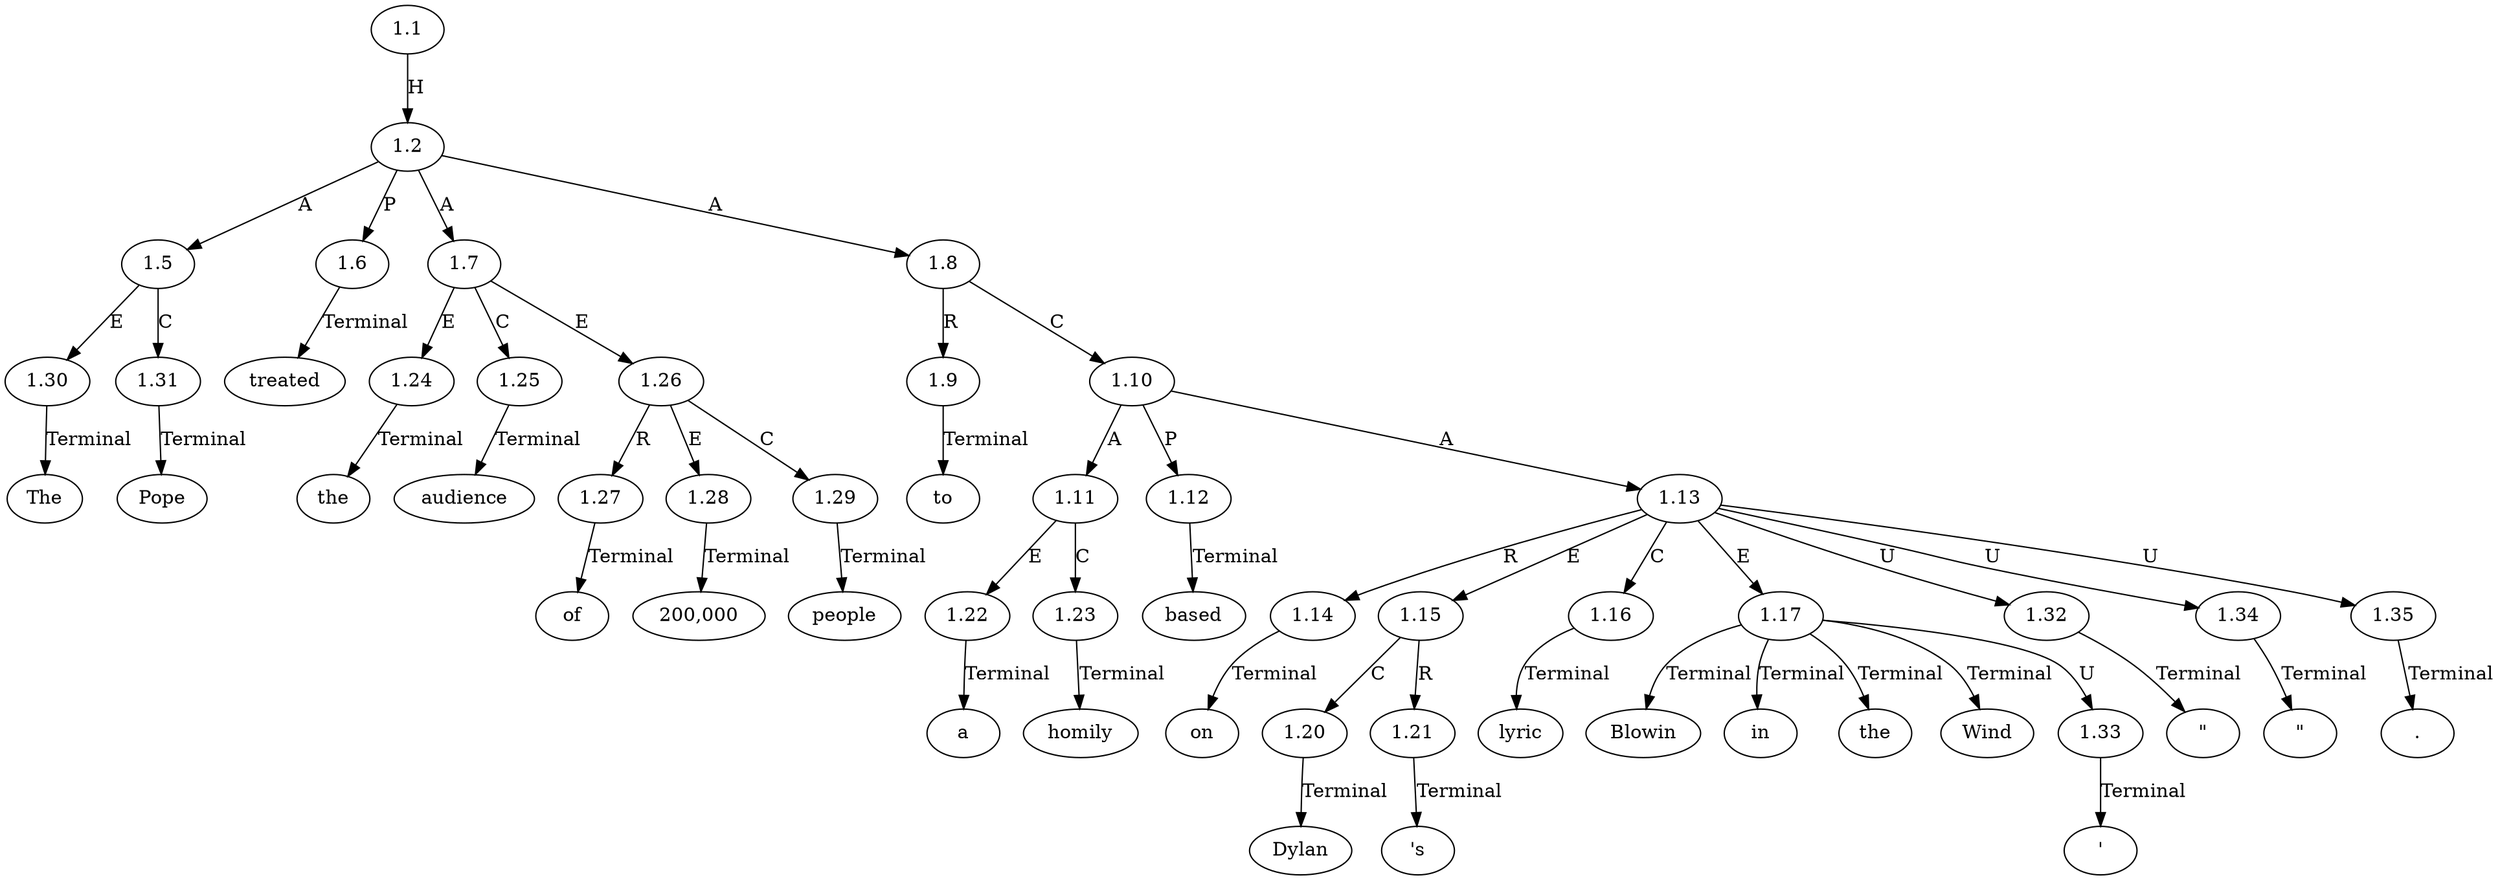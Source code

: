 // Graph
digraph {
	0.1 [label=The ordering=out]
	0.10 [label=a ordering=out]
	0.11 [label=homily ordering=out]
	0.12 [label=based ordering=out]
	0.13 [label=on ordering=out]
	0.14 [label=Dylan ordering=out]
	0.15 [label="'s" ordering=out]
	0.16 [label=lyric ordering=out]
	0.17 [label="\"" ordering=out]
	0.18 [label=Blowin ordering=out]
	0.19 [label="'" ordering=out]
	0.2 [label=Pope ordering=out]
	0.20 [label=in ordering=out]
	0.21 [label=the ordering=out]
	0.22 [label=Wind ordering=out]
	0.23 [label="\"" ordering=out]
	0.24 [label="." ordering=out]
	0.3 [label=treated ordering=out]
	0.4 [label=the ordering=out]
	0.5 [label=audience ordering=out]
	0.6 [label=of ordering=out]
	0.7 [label="200,000" ordering=out]
	0.8 [label=people ordering=out]
	0.9 [label=to ordering=out]
	1.1 [label=1.1 ordering=out]
	1.2 [label=1.2 ordering=out]
	1.5 [label=1.5 ordering=out]
	1.6 [label=1.6 ordering=out]
	1.7 [label=1.7 ordering=out]
	1.8 [label=1.8 ordering=out]
	1.9 [label=1.9 ordering=out]
	1.10 [label=1.10 ordering=out]
	1.11 [label=1.11 ordering=out]
	1.12 [label=1.12 ordering=out]
	1.13 [label=1.13 ordering=out]
	1.14 [label=1.14 ordering=out]
	1.15 [label=1.15 ordering=out]
	1.16 [label=1.16 ordering=out]
	1.17 [label=1.17 ordering=out]
	1.20 [label=1.20 ordering=out]
	1.21 [label=1.21 ordering=out]
	1.22 [label=1.22 ordering=out]
	1.23 [label=1.23 ordering=out]
	1.24 [label=1.24 ordering=out]
	1.25 [label=1.25 ordering=out]
	1.26 [label=1.26 ordering=out]
	1.27 [label=1.27 ordering=out]
	1.28 [label=1.28 ordering=out]
	1.29 [label=1.29 ordering=out]
	1.30 [label=1.30 ordering=out]
	1.31 [label=1.31 ordering=out]
	1.32 [label=1.32 ordering=out]
	1.33 [label=1.33 ordering=out]
	1.34 [label=1.34 ordering=out]
	1.35 [label=1.35 ordering=out]
	1.1 -> 1.2 [label=H ordering=out]
	1.2 -> 1.5 [label=A ordering=out]
	1.2 -> 1.6 [label=P ordering=out]
	1.2 -> 1.7 [label=A ordering=out]
	1.2 -> 1.8 [label=A ordering=out]
	1.5 -> 1.30 [label=E ordering=out]
	1.5 -> 1.31 [label=C ordering=out]
	1.6 -> 0.3 [label=Terminal ordering=out]
	1.7 -> 1.24 [label=E ordering=out]
	1.7 -> 1.25 [label=C ordering=out]
	1.7 -> 1.26 [label=E ordering=out]
	1.8 -> 1.9 [label=R ordering=out]
	1.8 -> 1.10 [label=C ordering=out]
	1.9 -> 0.9 [label=Terminal ordering=out]
	1.10 -> 1.11 [label=A ordering=out]
	1.10 -> 1.12 [label=P ordering=out]
	1.10 -> 1.13 [label=A ordering=out]
	1.11 -> 1.22 [label=E ordering=out]
	1.11 -> 1.23 [label=C ordering=out]
	1.12 -> 0.12 [label=Terminal ordering=out]
	1.13 -> 1.14 [label=R ordering=out]
	1.13 -> 1.15 [label=E ordering=out]
	1.13 -> 1.16 [label=C ordering=out]
	1.13 -> 1.17 [label=E ordering=out]
	1.13 -> 1.32 [label=U ordering=out]
	1.13 -> 1.34 [label=U ordering=out]
	1.13 -> 1.35 [label=U ordering=out]
	1.14 -> 0.13 [label=Terminal ordering=out]
	1.15 -> 1.20 [label=C ordering=out]
	1.15 -> 1.21 [label=R ordering=out]
	1.16 -> 0.16 [label=Terminal ordering=out]
	1.17 -> 0.18 [label=Terminal ordering=out]
	1.17 -> 0.20 [label=Terminal ordering=out]
	1.17 -> 0.21 [label=Terminal ordering=out]
	1.17 -> 0.22 [label=Terminal ordering=out]
	1.17 -> 1.33 [label=U ordering=out]
	1.20 -> 0.14 [label=Terminal ordering=out]
	1.21 -> 0.15 [label=Terminal ordering=out]
	1.22 -> 0.10 [label=Terminal ordering=out]
	1.23 -> 0.11 [label=Terminal ordering=out]
	1.24 -> 0.4 [label=Terminal ordering=out]
	1.25 -> 0.5 [label=Terminal ordering=out]
	1.26 -> 1.27 [label=R ordering=out]
	1.26 -> 1.28 [label=E ordering=out]
	1.26 -> 1.29 [label=C ordering=out]
	1.27 -> 0.6 [label=Terminal ordering=out]
	1.28 -> 0.7 [label=Terminal ordering=out]
	1.29 -> 0.8 [label=Terminal ordering=out]
	1.30 -> 0.1 [label=Terminal ordering=out]
	1.31 -> 0.2 [label=Terminal ordering=out]
	1.32 -> 0.17 [label=Terminal ordering=out]
	1.33 -> 0.19 [label=Terminal ordering=out]
	1.34 -> 0.23 [label=Terminal ordering=out]
	1.35 -> 0.24 [label=Terminal ordering=out]
}
